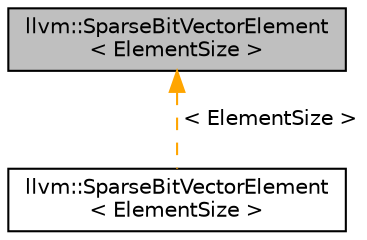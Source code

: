 digraph "llvm::SparseBitVectorElement&lt; ElementSize &gt;"
{
 // LATEX_PDF_SIZE
  bgcolor="transparent";
  edge [fontname="Helvetica",fontsize="10",labelfontname="Helvetica",labelfontsize="10"];
  node [fontname="Helvetica",fontsize="10",shape="box"];
  Node1 [label="llvm::SparseBitVectorElement\l\< ElementSize \>",height=0.2,width=0.4,color="black", fillcolor="grey75", style="filled", fontcolor="black",tooltip="SparseBitVector is an implementation of a bitvector that is sparse by only storing the elements that ..."];
  Node1 -> Node2 [dir="back",color="orange",fontsize="10",style="dashed",label=" \< ElementSize \>" ,fontname="Helvetica"];
  Node2 [label="llvm::SparseBitVectorElement\l\< ElementSize \>",height=0.2,width=0.4,color="black",URL="$structllvm_1_1SparseBitVectorElement.html",tooltip=" "];
}
